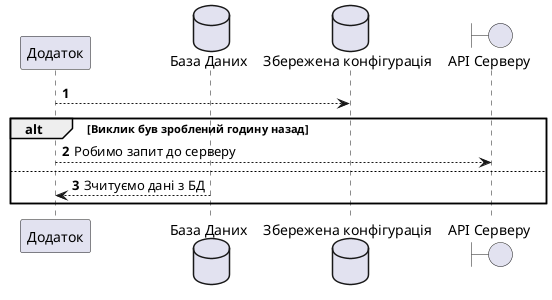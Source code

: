 @startuml
participant "Додаток" as App
database "База Даних" as DB
database "Збережена конфігурація" as Config
boundary "API Серверу" as Network
autonumber

App --> Config
alt Виклик був зроблений годину назад
    App --> Network : Робимо запит до серверу
else
    DB --> App: Зчитуємо дані з БД
end

@enduml
